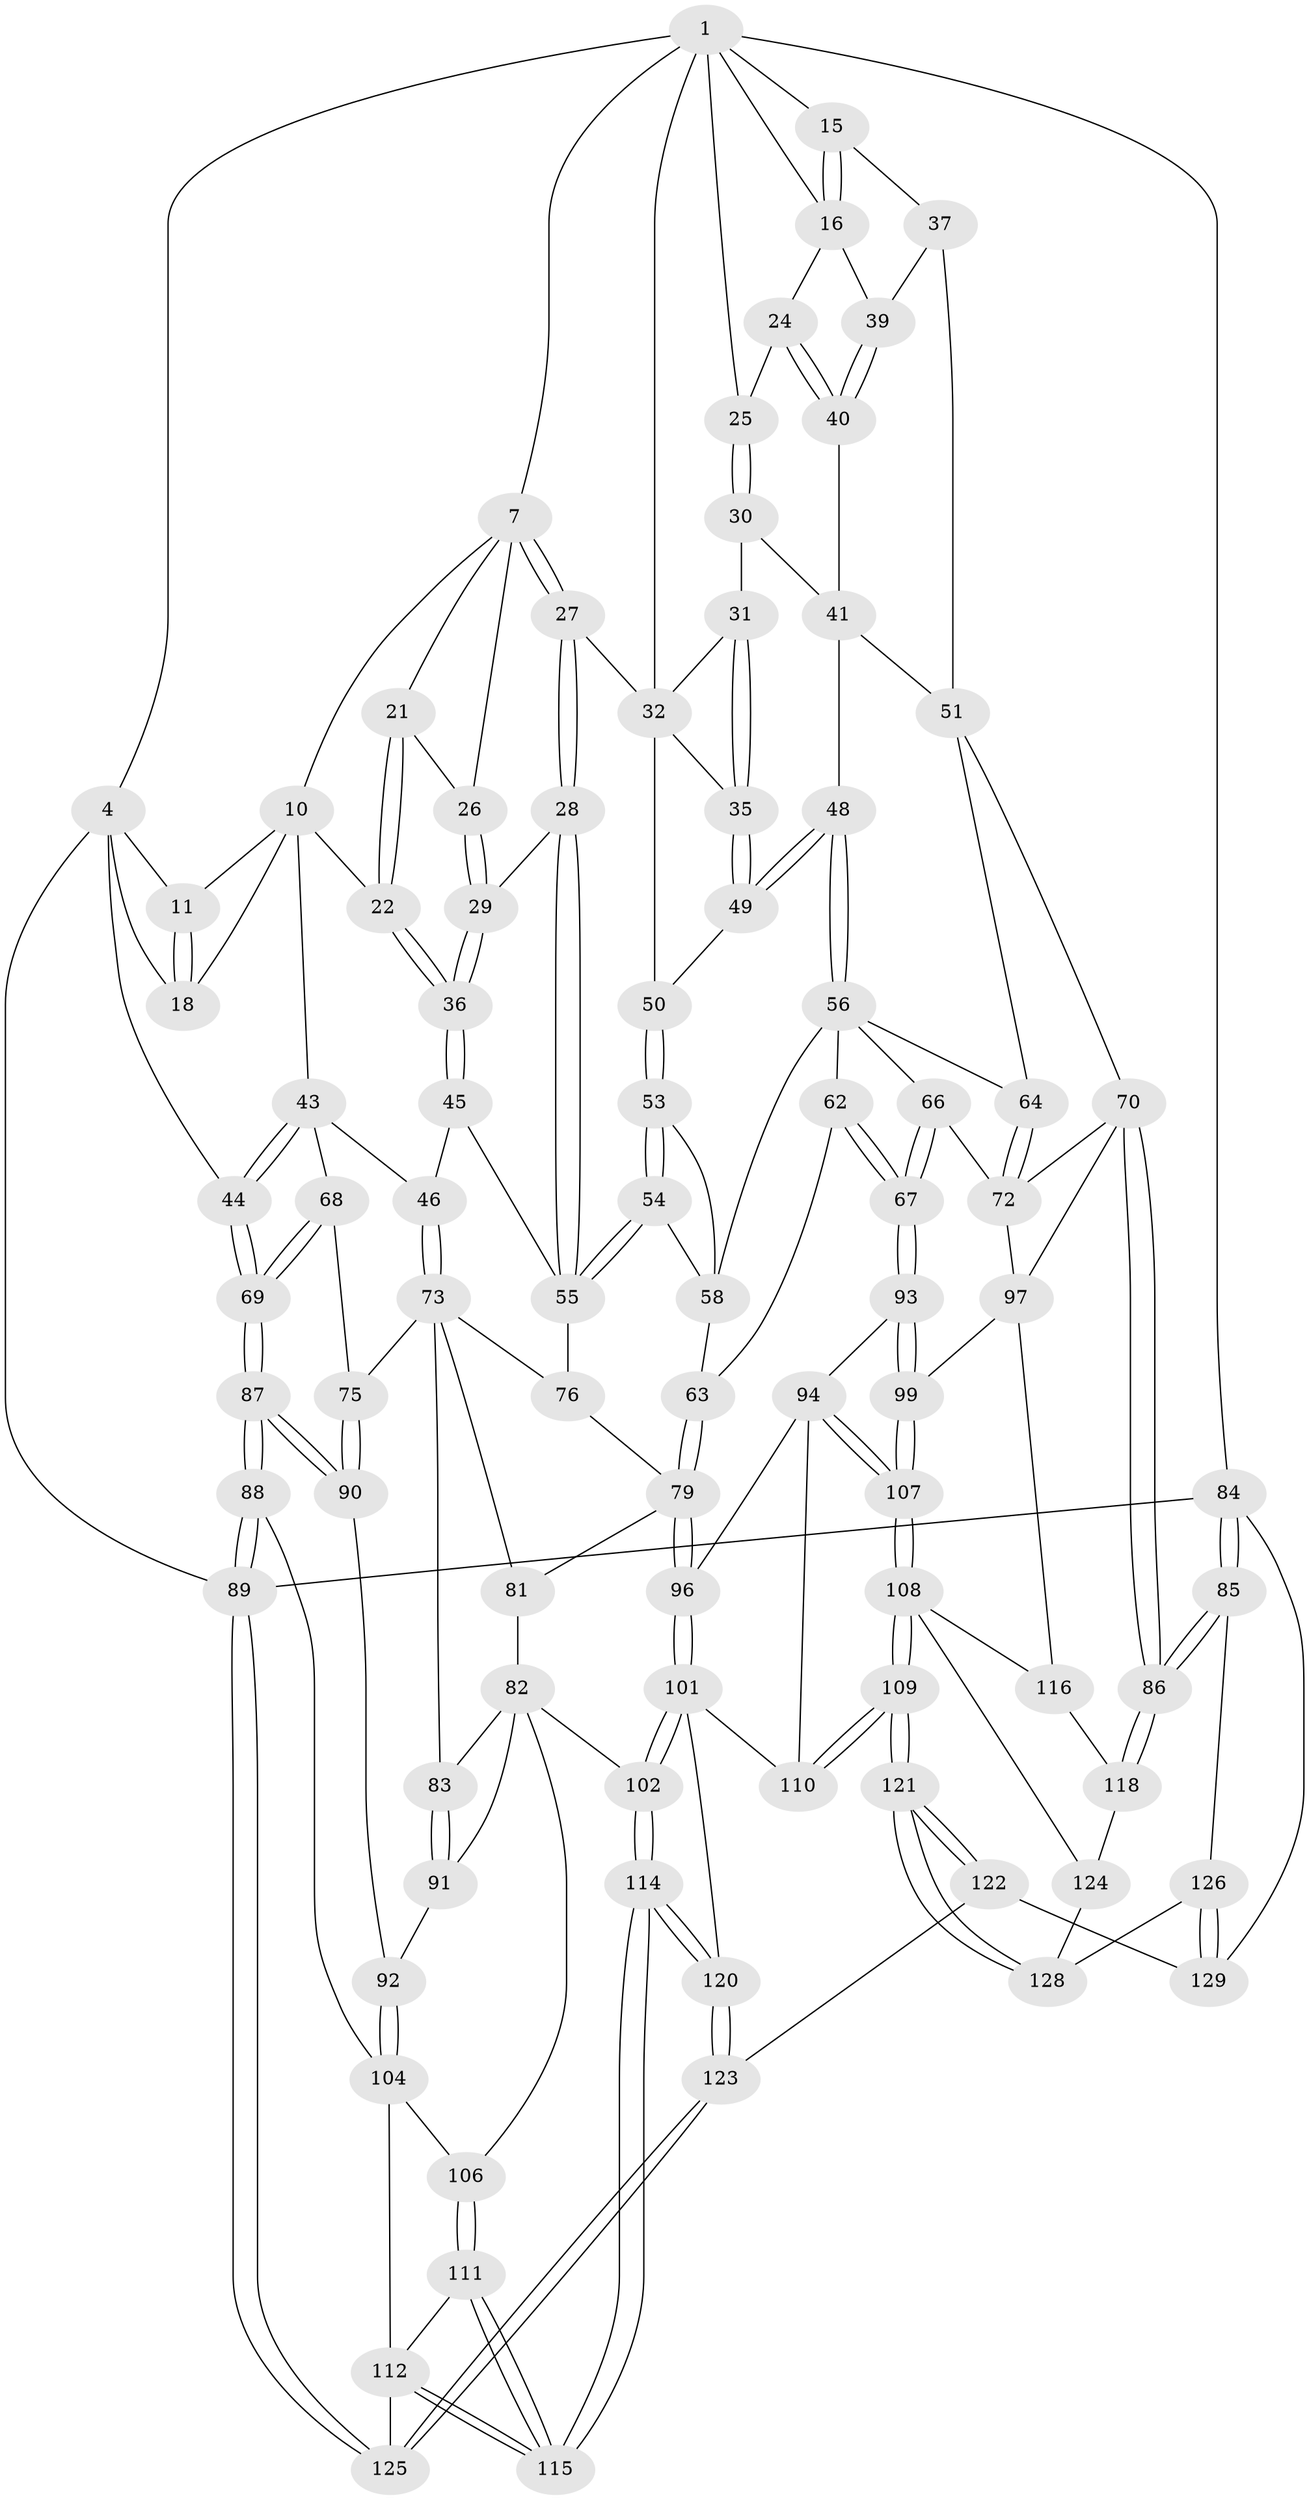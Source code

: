 // original degree distribution, {3: 0.015384615384615385, 4: 0.2846153846153846, 6: 0.2692307692307692, 5: 0.4307692307692308}
// Generated by graph-tools (version 1.1) at 2025/21/03/04/25 18:21:42]
// undirected, 91 vertices, 216 edges
graph export_dot {
graph [start="1"]
  node [color=gray90,style=filled];
  1 [pos="+0.5155027452471626+0",super="+6+2"];
  4 [pos="+0+0",super="+5+17"];
  7 [pos="+0.4958231378468384+0.12600981446859238",super="+8"];
  10 [pos="+0.26110778370463894+0.03532333359218572",super="+19"];
  11 [pos="+0.24542127375412495+0.0036712359508101877"];
  15 [pos="+1+0"];
  16 [pos="+0.8147735518297776+0.14988263701646867",super="+23"];
  18 [pos="+0.06832834843585563+0.1544837031892175"];
  21 [pos="+0.3020009814080653+0.19701809380352944"];
  22 [pos="+0.27673839767490793+0.23776402150929074"];
  24 [pos="+0.7876406227403907+0.2053927323066068"];
  25 [pos="+0.7718931019867639+0.2105043725434157"];
  26 [pos="+0.35527548548978233+0.18398797119093407"];
  27 [pos="+0.4759320703558779+0.2803220036693129"];
  28 [pos="+0.4639060277867018+0.29515625073467"];
  29 [pos="+0.4149930895446592+0.2880237781277104"];
  30 [pos="+0.7515201510496613+0.2309340051674035"];
  31 [pos="+0.6324284982947491+0.18792306632258496"];
  32 [pos="+0.6277856123342345+0.18461704420058875",super="+33"];
  35 [pos="+0.6692069684037644+0.28380104576914533"];
  36 [pos="+0.2831873880554886+0.3027542341120225"];
  37 [pos="+1+0.1351603092976784",super="+38"];
  39 [pos="+0.9692616839924546+0.2379775862304342"];
  40 [pos="+0.8450360387775526+0.290745380500946"];
  41 [pos="+0.8395878197592145+0.2989352585108183",super="+42"];
  43 [pos="+0.10326779998642086+0.30229337546635293",super="+47"];
  44 [pos="+0+0.3005589365464413"];
  45 [pos="+0.25982579518066284+0.34562254130278147"];
  46 [pos="+0.184283885948513+0.3729000531530357"];
  48 [pos="+0.7292988321060105+0.327618172165078"];
  49 [pos="+0.6953494932801613+0.30687351548180003"];
  50 [pos="+0.5862432111663713+0.3066379612637727"];
  51 [pos="+0.908800088563199+0.3435722773837688",super="+52+59"];
  53 [pos="+0.5946142849657997+0.32997245283246557"];
  54 [pos="+0.5161635050955524+0.43507240076646225"];
  55 [pos="+0.46619807635204985+0.3655852692440877",super="+60"];
  56 [pos="+0.7282273798741352+0.3433699531024584",super="+57+65"];
  58 [pos="+0.6301631642724651+0.3588694811318193",super="+61"];
  62 [pos="+0.6004339648099009+0.5440655276912816"];
  63 [pos="+0.5428379634578575+0.5303512871843568"];
  64 [pos="+0.8545381854682234+0.41148931847677145"];
  66 [pos="+0.6642047586723129+0.5533355879725399"];
  67 [pos="+0.6398131482365799+0.5599094732743728"];
  68 [pos="+0+0.4225245488254644"];
  69 [pos="+0+0.4236814067488162"];
  70 [pos="+1+0.652473634732635",super="+71"];
  72 [pos="+0.8774387699410017+0.454632878271621",super="+78"];
  73 [pos="+0.1802648821451422+0.4059296413070035",super="+77+74"];
  75 [pos="+0.10378729842215874+0.5360295038492634"];
  76 [pos="+0.3526559308774199+0.5349674212740425"];
  79 [pos="+0.39589164172331287+0.6052037216021785",super="+80"];
  81 [pos="+0.21365149202270267+0.6057217868491682"];
  82 [pos="+0.21004143300913758+0.6065269834941165",super="+100"];
  83 [pos="+0.16848846752969407+0.5948791515363897"];
  84 [pos="+1+1"];
  85 [pos="+1+0.7783042297656252"];
  86 [pos="+1+0.7023822288200243"];
  87 [pos="+0+0.6586236773638641"];
  88 [pos="+0+0.7195999790860939"];
  89 [pos="+0+1"];
  90 [pos="+0+0.6109613846455947"];
  91 [pos="+0.112764191762655+0.6690746378046857"];
  92 [pos="+0.1118655558831771+0.670094061775712"];
  93 [pos="+0.6357020282545408+0.6536670916051629"];
  94 [pos="+0.5827753092852773+0.7340089357896364",super="+95"];
  96 [pos="+0.4012782359484859+0.6977167927591684"];
  97 [pos="+0.810237174481193+0.6250657152402289",super="+98"];
  99 [pos="+0.7118686980464108+0.750934825411675"];
  101 [pos="+0.3970440999648459+0.711404136819104",super="+119"];
  102 [pos="+0.32368799103453094+0.7916125416686779"];
  104 [pos="+0.08977897304803709+0.736404648026999",super="+105"];
  106 [pos="+0.207580851022707+0.7509619462512026"];
  107 [pos="+0.6275852974646048+0.8470965313016882"];
  108 [pos="+0.6248169423047867+0.8687579991174929",super="+117"];
  109 [pos="+0.6070257633779412+0.9126262762715276"];
  110 [pos="+0.5092320411702793+0.8287896308328325"];
  111 [pos="+0.17396590326600064+0.8121239257888025"];
  112 [pos="+0.10270890839274338+0.8231766954555039",super="+113"];
  114 [pos="+0.29597571887787627+1"];
  115 [pos="+0.2459608845044471+0.9340881154045068"];
  116 [pos="+0.7918376003794365+0.8015277603414187"];
  118 [pos="+0.8012478373383816+0.8079548395160762"];
  120 [pos="+0.309547415579866+1"];
  121 [pos="+0.6086482727592797+0.9950700328371623"];
  122 [pos="+0.5706512243010287+1"];
  123 [pos="+0.3095275267441849+1"];
  124 [pos="+0.7923457467981952+0.8481499134012546"];
  125 [pos="+0.07269796691871644+1"];
  126 [pos="+0.8679061071370482+0.9141807419649699",super="+127"];
  128 [pos="+0.7914802716242807+0.8889154526286152"];
  129 [pos="+0.8106788644552607+1",super="+130"];
  1 -- 32;
  1 -- 7;
  1 -- 16;
  1 -- 4;
  1 -- 84;
  1 -- 25;
  1 -- 15;
  4 -- 89;
  4 -- 11;
  4 -- 18;
  4 -- 44;
  7 -- 27;
  7 -- 27;
  7 -- 26;
  7 -- 10;
  7 -- 21;
  10 -- 11;
  10 -- 43;
  10 -- 18;
  10 -- 22;
  11 -- 18;
  11 -- 18;
  15 -- 16;
  15 -- 16;
  15 -- 37;
  16 -- 24;
  16 -- 39;
  21 -- 22;
  21 -- 22;
  21 -- 26;
  22 -- 36;
  22 -- 36;
  24 -- 25;
  24 -- 40;
  24 -- 40;
  25 -- 30;
  25 -- 30;
  26 -- 29;
  26 -- 29;
  27 -- 28;
  27 -- 28;
  27 -- 32;
  28 -- 29;
  28 -- 55;
  28 -- 55;
  29 -- 36;
  29 -- 36;
  30 -- 31;
  30 -- 41;
  31 -- 32;
  31 -- 35;
  31 -- 35;
  32 -- 35;
  32 -- 50;
  35 -- 49;
  35 -- 49;
  36 -- 45;
  36 -- 45;
  37 -- 51 [weight=2];
  37 -- 39;
  39 -- 40;
  39 -- 40;
  40 -- 41;
  41 -- 51;
  41 -- 48;
  43 -- 44;
  43 -- 44;
  43 -- 68;
  43 -- 46;
  44 -- 69;
  44 -- 69;
  45 -- 46;
  45 -- 55;
  46 -- 73;
  46 -- 73;
  48 -- 49;
  48 -- 49;
  48 -- 56;
  48 -- 56;
  49 -- 50;
  50 -- 53;
  50 -- 53;
  51 -- 64;
  51 -- 70;
  53 -- 54;
  53 -- 54;
  53 -- 58;
  54 -- 55;
  54 -- 55;
  54 -- 58;
  55 -- 76;
  56 -- 58;
  56 -- 62;
  56 -- 66;
  56 -- 64;
  58 -- 63;
  62 -- 63;
  62 -- 67;
  62 -- 67;
  63 -- 79;
  63 -- 79;
  64 -- 72;
  64 -- 72;
  66 -- 67;
  66 -- 67;
  66 -- 72;
  67 -- 93;
  67 -- 93;
  68 -- 69;
  68 -- 69;
  68 -- 75;
  69 -- 87;
  69 -- 87;
  70 -- 86;
  70 -- 86;
  70 -- 72;
  70 -- 97;
  72 -- 97;
  73 -- 81;
  73 -- 76;
  73 -- 75;
  73 -- 83;
  75 -- 90;
  75 -- 90;
  76 -- 79;
  79 -- 96;
  79 -- 96;
  79 -- 81;
  81 -- 82;
  82 -- 83;
  82 -- 102;
  82 -- 91;
  82 -- 106;
  83 -- 91;
  83 -- 91;
  84 -- 85;
  84 -- 85;
  84 -- 89;
  84 -- 129;
  85 -- 86;
  85 -- 86;
  85 -- 126;
  86 -- 118;
  86 -- 118;
  87 -- 88;
  87 -- 88;
  87 -- 90;
  87 -- 90;
  88 -- 89;
  88 -- 89;
  88 -- 104;
  89 -- 125;
  89 -- 125;
  90 -- 92;
  91 -- 92;
  92 -- 104;
  92 -- 104;
  93 -- 94;
  93 -- 99;
  93 -- 99;
  94 -- 107;
  94 -- 107;
  94 -- 96;
  94 -- 110;
  96 -- 101;
  96 -- 101;
  97 -- 99;
  97 -- 116;
  99 -- 107;
  99 -- 107;
  101 -- 102;
  101 -- 102;
  101 -- 120;
  101 -- 110;
  102 -- 114;
  102 -- 114;
  104 -- 106;
  104 -- 112;
  106 -- 111;
  106 -- 111;
  107 -- 108;
  107 -- 108;
  108 -- 109;
  108 -- 109;
  108 -- 116;
  108 -- 124;
  109 -- 110;
  109 -- 110;
  109 -- 121;
  109 -- 121;
  111 -- 112;
  111 -- 115;
  111 -- 115;
  112 -- 115;
  112 -- 115;
  112 -- 125;
  114 -- 115;
  114 -- 115;
  114 -- 120;
  114 -- 120;
  116 -- 118;
  118 -- 124;
  120 -- 123;
  120 -- 123;
  121 -- 122;
  121 -- 122;
  121 -- 128;
  121 -- 128;
  122 -- 123;
  122 -- 129;
  123 -- 125;
  123 -- 125;
  124 -- 128;
  126 -- 129 [weight=2];
  126 -- 129;
  126 -- 128;
}
